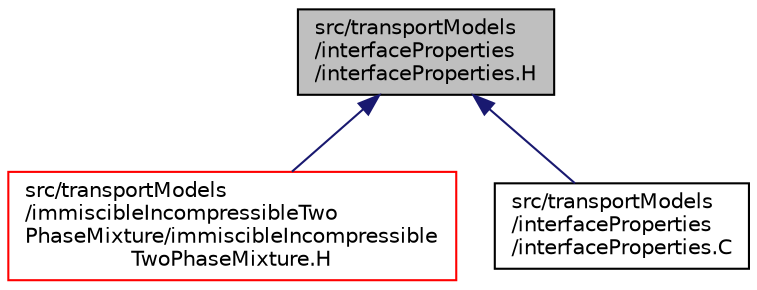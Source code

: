 digraph "src/transportModels/interfaceProperties/interfaceProperties.H"
{
  bgcolor="transparent";
  edge [fontname="Helvetica",fontsize="10",labelfontname="Helvetica",labelfontsize="10"];
  node [fontname="Helvetica",fontsize="10",shape=record];
  Node1 [label="src/transportModels\l/interfaceProperties\l/interfaceProperties.H",height=0.2,width=0.4,color="black", fillcolor="grey75", style="filled", fontcolor="black"];
  Node1 -> Node2 [dir="back",color="midnightblue",fontsize="10",style="solid",fontname="Helvetica"];
  Node2 [label="src/transportModels\l/immiscibleIncompressibleTwo\lPhaseMixture/immiscibleIncompressible\lTwoPhaseMixture.H",height=0.2,width=0.4,color="red",URL="$a10405.html"];
  Node1 -> Node3 [dir="back",color="midnightblue",fontsize="10",style="solid",fontname="Helvetica"];
  Node3 [label="src/transportModels\l/interfaceProperties\l/interfaceProperties.C",height=0.2,width=0.4,color="black",URL="$a10429.html"];
}
